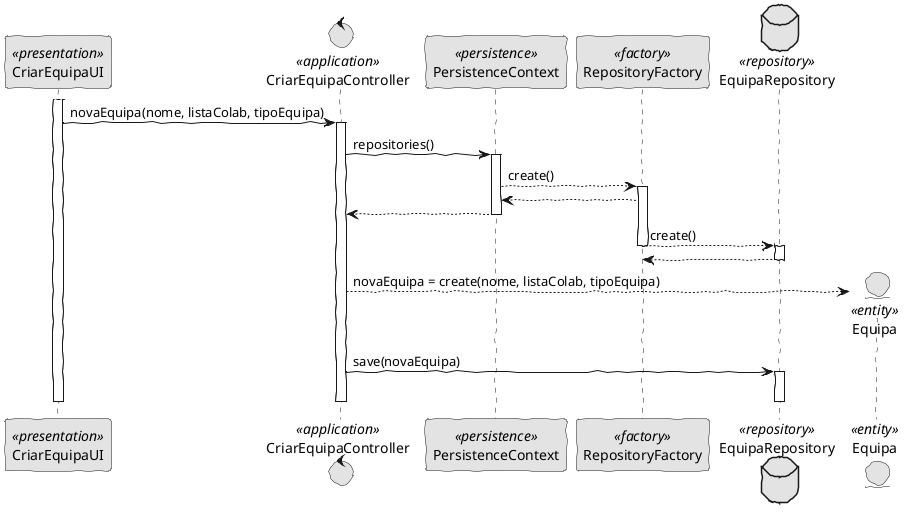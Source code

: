 @startuml
'http://plantuml.com/skinparam.html
skinparam handwritten true
skinparam monochrome true
skinparam packageStyle rect
skinparam defaultFontName FG Virgil
skinparam shadowing false

participant CriarEquipaUI as UI <<presentation>>
control CriarEquipaController as CTRL <<application>>
participant PersistenceContext as Persistence <<persistence>>
participant RepositoryFactory as Factory <<factory>>
database EquipaRepository as ERepository <<repository>>
entity Equipa as EQ <<entity>>

activate UI

UI -> CTRL : novaEquipa(nome, listaColab, tipoEquipa)
activate CTRL

CTRL -> Persistence: repositories()
        activate Persistence
            Persistence --> Factory: create()
            activate Factory
                Factory --> Persistence:
            
            Persistence --> CTRL:
        deactivate Persistence

            Factory --> ERepository : create()
            deactivate Factory
            
        activate ERepository
            ERepository --> Factory : 
        deactivate ERepository
        
CTRL --> EQ ** : novaEquipa = create(nome, listaColab, tipoEquipa)

        CTRL -> ERepository: save(novaEquipa)
        activate ERepository
        deactivate ERepository
        
deactivate CTRL
deactivate UI
@enduml
